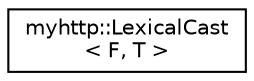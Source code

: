 digraph "Graphical Class Hierarchy"
{
 // LATEX_PDF_SIZE
  edge [fontname="Helvetica",fontsize="10",labelfontname="Helvetica",labelfontsize="10"];
  node [fontname="Helvetica",fontsize="10",shape=record];
  rankdir="LR";
  Node0 [label="myhttp::LexicalCast\l\< F, T \>",height=0.2,width=0.4,color="black", fillcolor="white", style="filled",URL="$classmyhttp_1_1LexicalCast.html",tooltip="类型转换模板类(F 源类型, T 目标类型) 内部使用boost::lexical_cast<T>来进行转换，因此受限于boost的实现； 目前该模板只能支持基础类型的互相转换 – 5/25；"];
}
